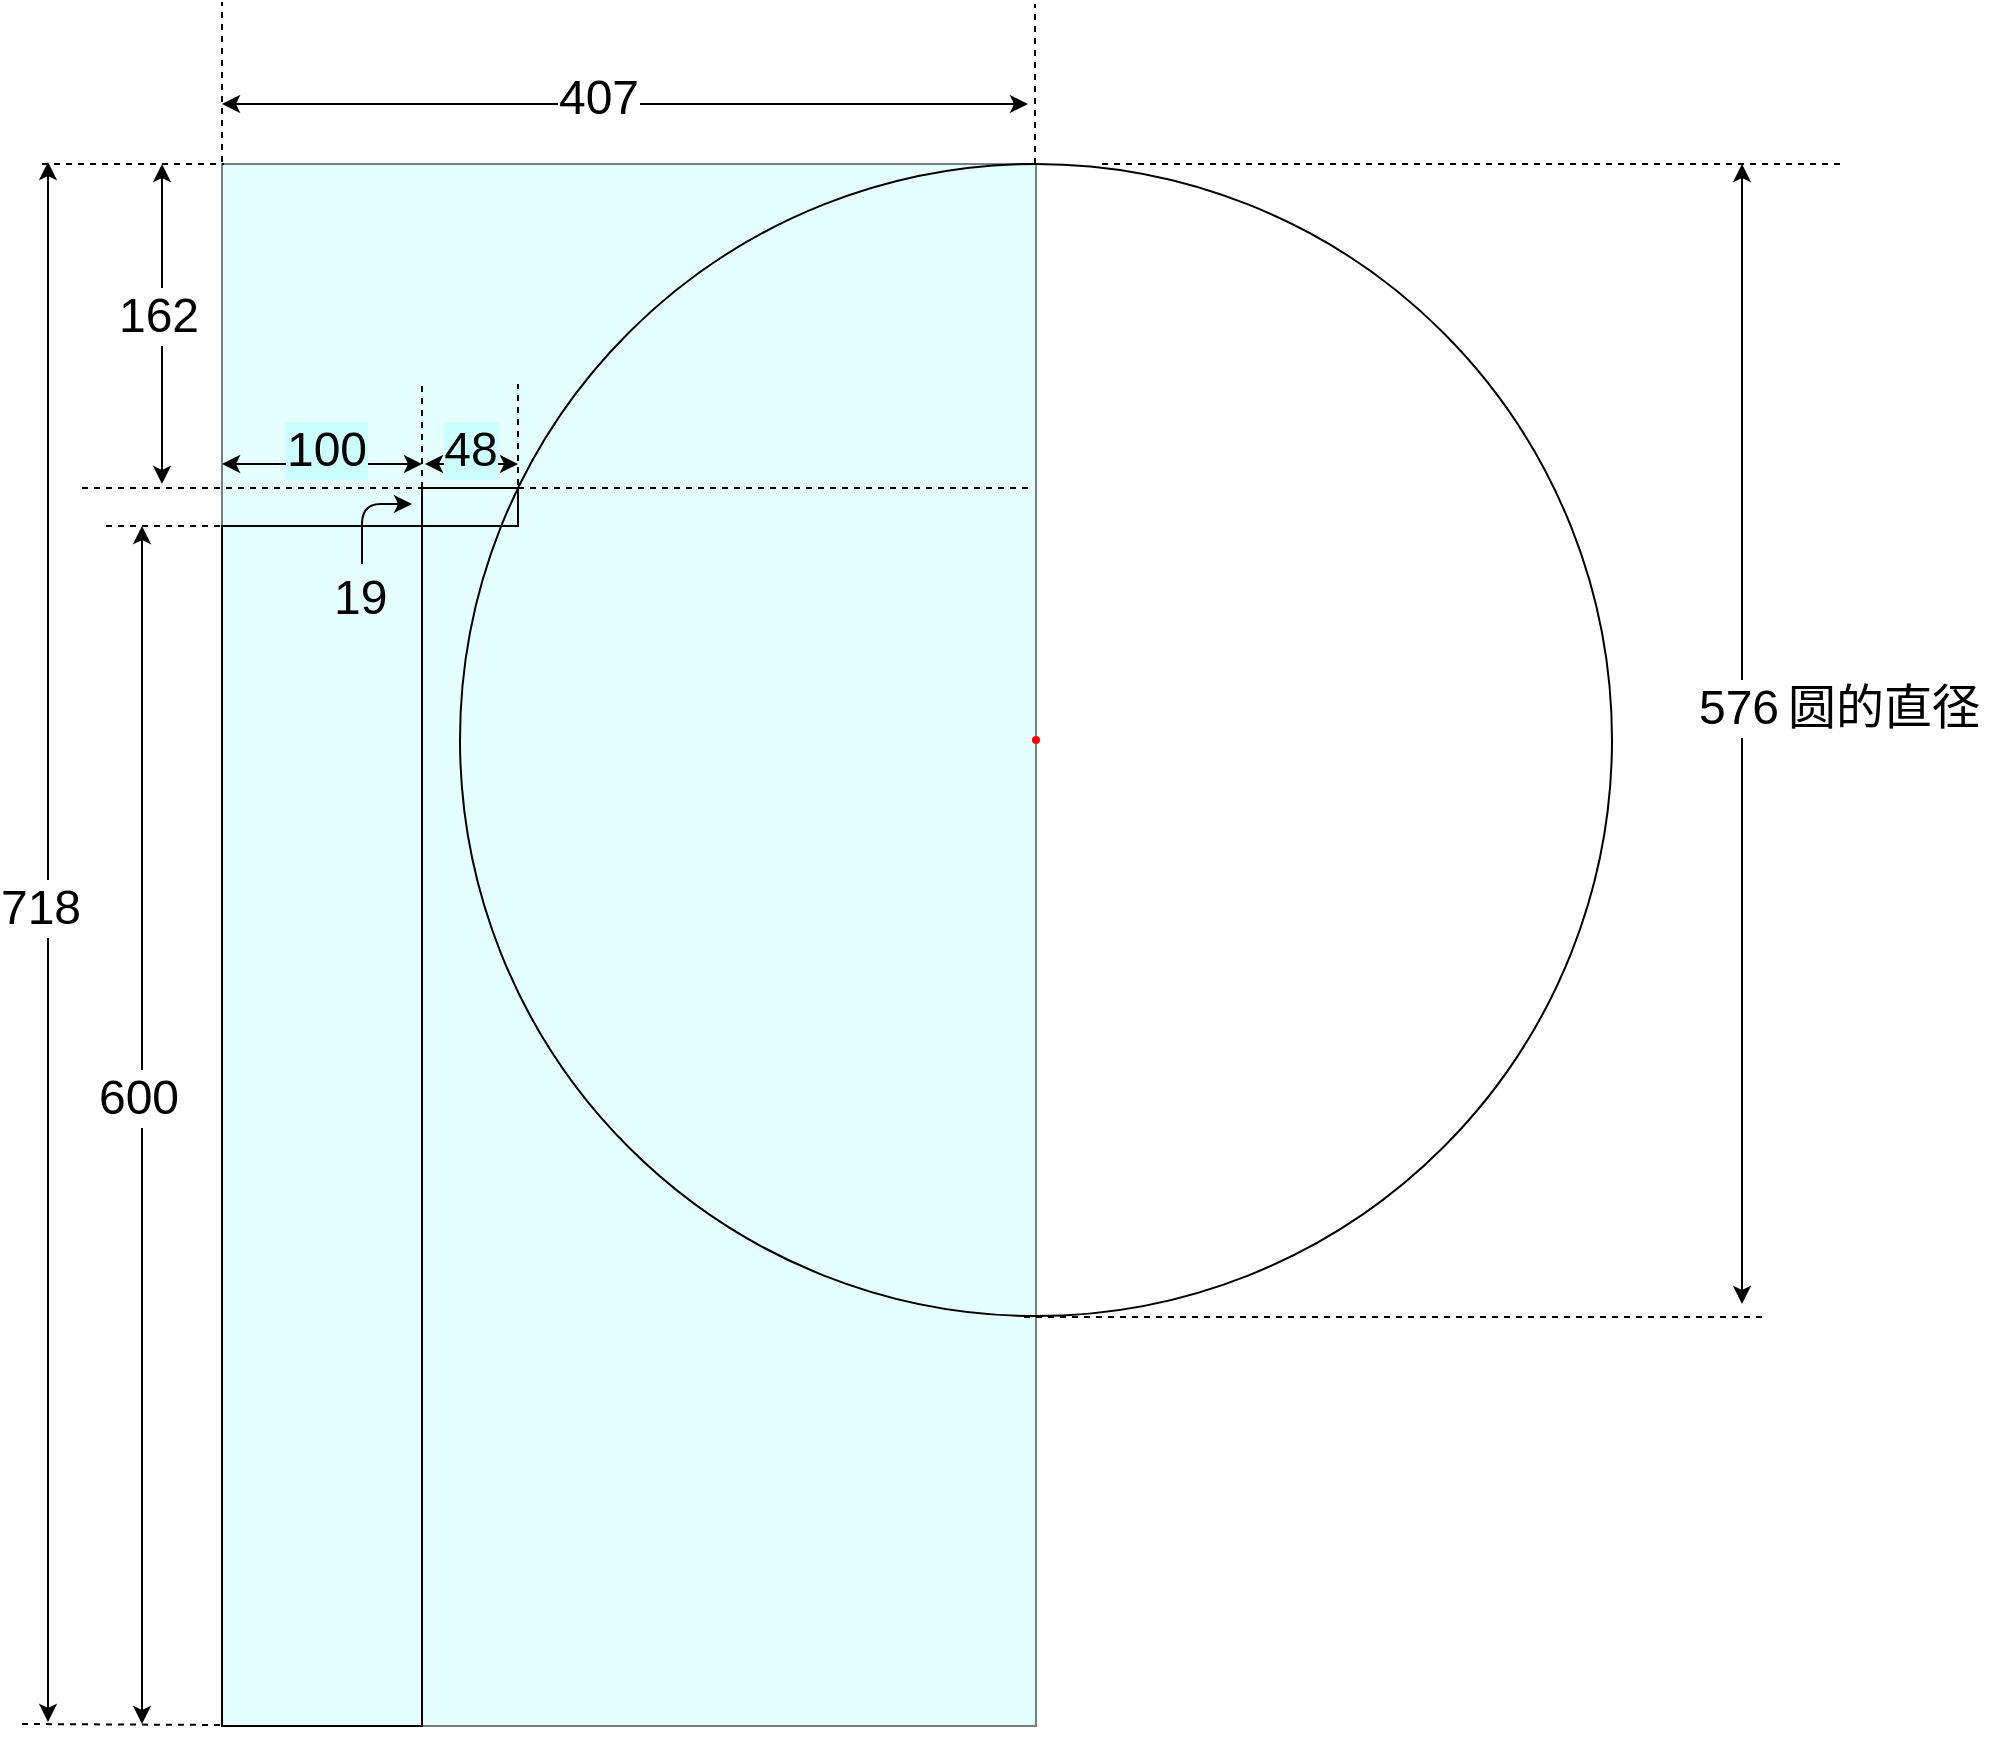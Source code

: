 <mxfile version="11.1.2" type="github"><diagram id="gGsUh1oPkcMboXSN9RTa" name="Page-1"><mxGraphModel dx="1751" dy="1071" grid="1" gridSize="10" guides="1" tooltips="1" connect="1" arrows="1" fold="1" page="1" pageScale="1" pageWidth="827" pageHeight="1169" math="0" shadow="0"><root><mxCell id="0"/><mxCell id="1" parent="0"/><mxCell id="PUKr0CQeldxSvfjXEeWD-5" value="" style="rounded=0;whiteSpace=wrap;html=1;fillColor=#CCFFFF;opacity=50;" parent="1" vertex="1"><mxGeometry x="420" y="110" width="407" height="781" as="geometry"/></mxCell><mxCell id="PUKr0CQeldxSvfjXEeWD-1" value="" style="ellipse;whiteSpace=wrap;html=1;aspect=fixed;fillColor=none;" parent="1" vertex="1"><mxGeometry x="539" y="110" width="576" height="576" as="geometry"/></mxCell><mxCell id="PUKr0CQeldxSvfjXEeWD-4" value="" style="group" parent="1" vertex="1" connectable="0"><mxGeometry x="420" y="272" width="148" height="619" as="geometry"/></mxCell><mxCell id="PUKr0CQeldxSvfjXEeWD-2" value="" style="rounded=0;whiteSpace=wrap;html=1;fillColor=none;" parent="PUKr0CQeldxSvfjXEeWD-4" vertex="1"><mxGeometry x="100" width="48" height="19" as="geometry"/></mxCell><mxCell id="PUKr0CQeldxSvfjXEeWD-3" value="" style="rounded=0;whiteSpace=wrap;html=1;fillColor=none;" parent="PUKr0CQeldxSvfjXEeWD-4" vertex="1"><mxGeometry y="19" width="100" height="600" as="geometry"/></mxCell><mxCell id="rEEfUP3RpPW3ICjGbAtl-4" value="" style="endArrow=classic;html=1;fontSize=24;" edge="1" parent="PUKr0CQeldxSvfjXEeWD-4"><mxGeometry width="50" height="50" relative="1" as="geometry"><mxPoint x="70" y="38" as="sourcePoint"/><mxPoint x="95" y="8" as="targetPoint"/><Array as="points"><mxPoint x="70" y="8"/></Array></mxGeometry></mxCell><mxCell id="PUKr0CQeldxSvfjXEeWD-20" value="19" style="text;html=1;resizable=0;points=[];autosize=1;align=left;verticalAlign=top;spacingTop=-4;fontSize=24;" parent="PUKr0CQeldxSvfjXEeWD-4" vertex="1"><mxGeometry x="54" y="38" width="40" height="30" as="geometry"/></mxCell><mxCell id="PUKr0CQeldxSvfjXEeWD-7" value="" style="ellipse;whiteSpace=wrap;html=1;aspect=fixed;fillColor=#FF0000;strokeColor=none;" parent="1" vertex="1"><mxGeometry x="825" y="396" width="4" height="4" as="geometry"/></mxCell><mxCell id="PUKr0CQeldxSvfjXEeWD-8" value="" style="endArrow=none;dashed=1;html=1;" parent="1" edge="1"><mxGeometry width="50" height="50" relative="1" as="geometry"><mxPoint x="568" y="272" as="sourcePoint"/><mxPoint x="826" y="272" as="targetPoint"/></mxGeometry></mxCell><mxCell id="PUKr0CQeldxSvfjXEeWD-9" value="" style="endArrow=classic;startArrow=classic;html=1;" parent="1" edge="1"><mxGeometry width="50" height="50" relative="1" as="geometry"><mxPoint x="333" y="109" as="sourcePoint"/><mxPoint x="333" y="889" as="targetPoint"/></mxGeometry></mxCell><mxCell id="PUKr0CQeldxSvfjXEeWD-12" value="718" style="text;html=1;resizable=0;points=[];align=center;verticalAlign=middle;labelBackgroundColor=#ffffff;fontSize=24;" parent="PUKr0CQeldxSvfjXEeWD-9" vertex="1" connectable="0"><mxGeometry x="-0.042" y="-6" relative="1" as="geometry"><mxPoint x="2" y="-1" as="offset"/></mxGeometry></mxCell><mxCell id="PUKr0CQeldxSvfjXEeWD-10" value="" style="endArrow=none;dashed=1;html=1;" parent="1" edge="1"><mxGeometry width="50" height="50" relative="1" as="geometry"><mxPoint x="330" y="110" as="sourcePoint"/><mxPoint x="421" y="110" as="targetPoint"/></mxGeometry></mxCell><mxCell id="PUKr0CQeldxSvfjXEeWD-11" value="" style="endArrow=none;dashed=1;html=1;" parent="1" edge="1"><mxGeometry width="50" height="50" relative="1" as="geometry"><mxPoint x="320" y="890" as="sourcePoint"/><mxPoint x="420" y="890.5" as="targetPoint"/></mxGeometry></mxCell><mxCell id="PUKr0CQeldxSvfjXEeWD-13" value="" style="endArrow=none;dashed=1;html=1;" parent="1" edge="1"><mxGeometry width="50" height="50" relative="1" as="geometry"><mxPoint x="362" y="291" as="sourcePoint"/><mxPoint x="423" y="291" as="targetPoint"/></mxGeometry></mxCell><mxCell id="PUKr0CQeldxSvfjXEeWD-14" value="" style="endArrow=classic;startArrow=classic;html=1;" parent="1" edge="1"><mxGeometry width="50" height="50" relative="1" as="geometry"><mxPoint x="380" y="291" as="sourcePoint"/><mxPoint x="380" y="890" as="targetPoint"/></mxGeometry></mxCell><mxCell id="PUKr0CQeldxSvfjXEeWD-15" value="600" style="text;html=1;resizable=0;points=[];align=center;verticalAlign=middle;labelBackgroundColor=#ffffff;fontSize=24;" parent="PUKr0CQeldxSvfjXEeWD-14" vertex="1" connectable="0"><mxGeometry x="-0.042" y="-6" relative="1" as="geometry"><mxPoint x="4" y="-1" as="offset"/></mxGeometry></mxCell><mxCell id="PUKr0CQeldxSvfjXEeWD-16" value="" style="endArrow=none;dashed=1;html=1;entryX=0.25;entryY=0;entryDx=0;entryDy=0;" parent="1" target="PUKr0CQeldxSvfjXEeWD-2" edge="1"><mxGeometry width="50" height="50" relative="1" as="geometry"><mxPoint x="350" y="272" as="sourcePoint"/><mxPoint x="441" y="272" as="targetPoint"/></mxGeometry></mxCell><mxCell id="PUKr0CQeldxSvfjXEeWD-17" value="" style="endArrow=classic;startArrow=classic;html=1;" parent="1" edge="1"><mxGeometry width="50" height="50" relative="1" as="geometry"><mxPoint x="390" y="110" as="sourcePoint"/><mxPoint x="390" y="270" as="targetPoint"/></mxGeometry></mxCell><mxCell id="PUKr0CQeldxSvfjXEeWD-18" value="162" style="text;html=1;resizable=0;points=[];align=center;verticalAlign=middle;labelBackgroundColor=#ffffff;fontSize=24;" parent="PUKr0CQeldxSvfjXEeWD-17" vertex="1" connectable="0"><mxGeometry x="-0.042" y="-6" relative="1" as="geometry"><mxPoint x="4" y="-1" as="offset"/></mxGeometry></mxCell><mxCell id="PUKr0CQeldxSvfjXEeWD-21" value="" style="endArrow=none;dashed=1;html=1;" parent="1" edge="1"><mxGeometry width="50" height="50" relative="1" as="geometry"><mxPoint x="860" y="110" as="sourcePoint"/><mxPoint x="1230" y="110" as="targetPoint"/></mxGeometry></mxCell><mxCell id="PUKr0CQeldxSvfjXEeWD-22" value="" style="endArrow=none;dashed=1;html=1;" parent="1" edge="1"><mxGeometry width="50" height="50" relative="1" as="geometry"><mxPoint x="821" y="686.5" as="sourcePoint"/><mxPoint x="1191" y="686.5" as="targetPoint"/></mxGeometry></mxCell><mxCell id="PUKr0CQeldxSvfjXEeWD-23" value="" style="endArrow=classic;startArrow=classic;html=1;" parent="1" edge="1"><mxGeometry width="50" height="50" relative="1" as="geometry"><mxPoint x="1180" y="110" as="sourcePoint"/><mxPoint x="1180" y="680" as="targetPoint"/></mxGeometry></mxCell><mxCell id="PUKr0CQeldxSvfjXEeWD-24" value="576" style="text;html=1;resizable=0;points=[];align=center;verticalAlign=middle;labelBackgroundColor=#ffffff;fontSize=24;" parent="PUKr0CQeldxSvfjXEeWD-23" vertex="1" connectable="0"><mxGeometry x="-0.042" y="-6" relative="1" as="geometry"><mxPoint x="4" y="-1" as="offset"/></mxGeometry></mxCell><mxCell id="PUKr0CQeldxSvfjXEeWD-25" value="圆的直径" style="text;html=1;resizable=0;points=[];autosize=1;align=left;verticalAlign=top;spacingTop=-4;fontSize=24;" parent="1" vertex="1"><mxGeometry x="1201" y="365" width="110" height="30" as="geometry"/></mxCell><mxCell id="PUKr0CQeldxSvfjXEeWD-28" value="" style="endArrow=none;dashed=1;html=1;fontSize=24;" parent="1" edge="1"><mxGeometry width="50" height="50" relative="1" as="geometry"><mxPoint x="420" y="109" as="sourcePoint"/><mxPoint x="420" y="29" as="targetPoint"/></mxGeometry></mxCell><mxCell id="PUKr0CQeldxSvfjXEeWD-29" value="" style="endArrow=none;dashed=1;html=1;fontSize=24;" parent="1" edge="1"><mxGeometry width="50" height="50" relative="1" as="geometry"><mxPoint x="826.5" y="110" as="sourcePoint"/><mxPoint x="826.5" y="30" as="targetPoint"/></mxGeometry></mxCell><mxCell id="PUKr0CQeldxSvfjXEeWD-30" value="" style="endArrow=classic;startArrow=classic;html=1;fontSize=24;" parent="1" edge="1"><mxGeometry width="50" height="50" relative="1" as="geometry"><mxPoint x="420" y="80" as="sourcePoint"/><mxPoint x="823" y="80" as="targetPoint"/></mxGeometry></mxCell><mxCell id="PUKr0CQeldxSvfjXEeWD-31" value="407" style="text;html=1;resizable=0;points=[];align=center;verticalAlign=middle;labelBackgroundColor=#ffffff;fontSize=24;" parent="PUKr0CQeldxSvfjXEeWD-30" vertex="1" connectable="0"><mxGeometry x="-0.141" y="3" relative="1" as="geometry"><mxPoint x="15" as="offset"/></mxGeometry></mxCell><mxCell id="rEEfUP3RpPW3ICjGbAtl-1" value="" style="endArrow=none;dashed=1;html=1;fontSize=24;" edge="1" parent="1"><mxGeometry width="50" height="50" relative="1" as="geometry"><mxPoint x="520" y="272" as="sourcePoint"/><mxPoint x="520" y="220" as="targetPoint"/></mxGeometry></mxCell><mxCell id="rEEfUP3RpPW3ICjGbAtl-2" value="" style="endArrow=none;dashed=1;html=1;fontSize=24;" edge="1" parent="1"><mxGeometry width="50" height="50" relative="1" as="geometry"><mxPoint x="568" y="276.5" as="sourcePoint"/><mxPoint x="568" y="220" as="targetPoint"/></mxGeometry></mxCell><mxCell id="rEEfUP3RpPW3ICjGbAtl-5" value="" style="endArrow=classic;startArrow=classic;html=1;fontSize=24;" edge="1" parent="1"><mxGeometry width="50" height="50" relative="1" as="geometry"><mxPoint x="420" y="260" as="sourcePoint"/><mxPoint x="520" y="260" as="targetPoint"/></mxGeometry></mxCell><mxCell id="rEEfUP3RpPW3ICjGbAtl-7" value="100" style="text;html=1;resizable=0;points=[];align=center;verticalAlign=middle;labelBackgroundColor=#CCFFFF;fontSize=24;" vertex="1" connectable="0" parent="rEEfUP3RpPW3ICjGbAtl-5"><mxGeometry x="0.081" y="-1" relative="1" as="geometry"><mxPoint x="-2.5" y="-8" as="offset"/></mxGeometry></mxCell><mxCell id="rEEfUP3RpPW3ICjGbAtl-8" value="" style="endArrow=classic;startArrow=classic;html=1;fontSize=24;" edge="1" parent="1"><mxGeometry width="50" height="50" relative="1" as="geometry"><mxPoint x="521.5" y="260" as="sourcePoint"/><mxPoint x="568" y="260" as="targetPoint"/></mxGeometry></mxCell><mxCell id="rEEfUP3RpPW3ICjGbAtl-9" value="48" style="text;html=1;resizable=0;points=[];align=center;verticalAlign=middle;labelBackgroundColor=#CCFFFF;fontSize=24;" vertex="1" connectable="0" parent="rEEfUP3RpPW3ICjGbAtl-8"><mxGeometry x="0.081" y="-1" relative="1" as="geometry"><mxPoint x="-2.5" y="-8" as="offset"/></mxGeometry></mxCell></root></mxGraphModel></diagram></mxfile>